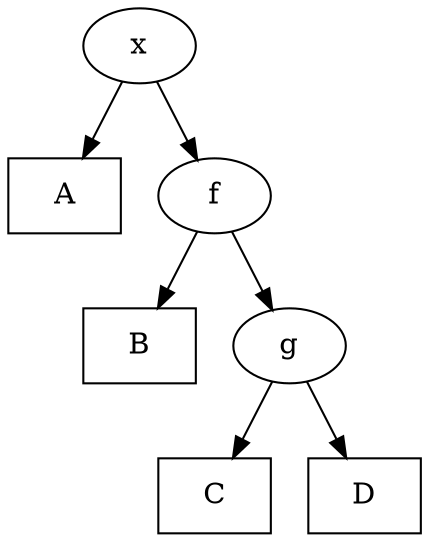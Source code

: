 digraph tree {
    x->A
    x->f
    f->B
    f->g
    g->C
    g->D
    A[shape=box]
    B[shape=box]
    C[shape=box]
    D[shape=box]
}
